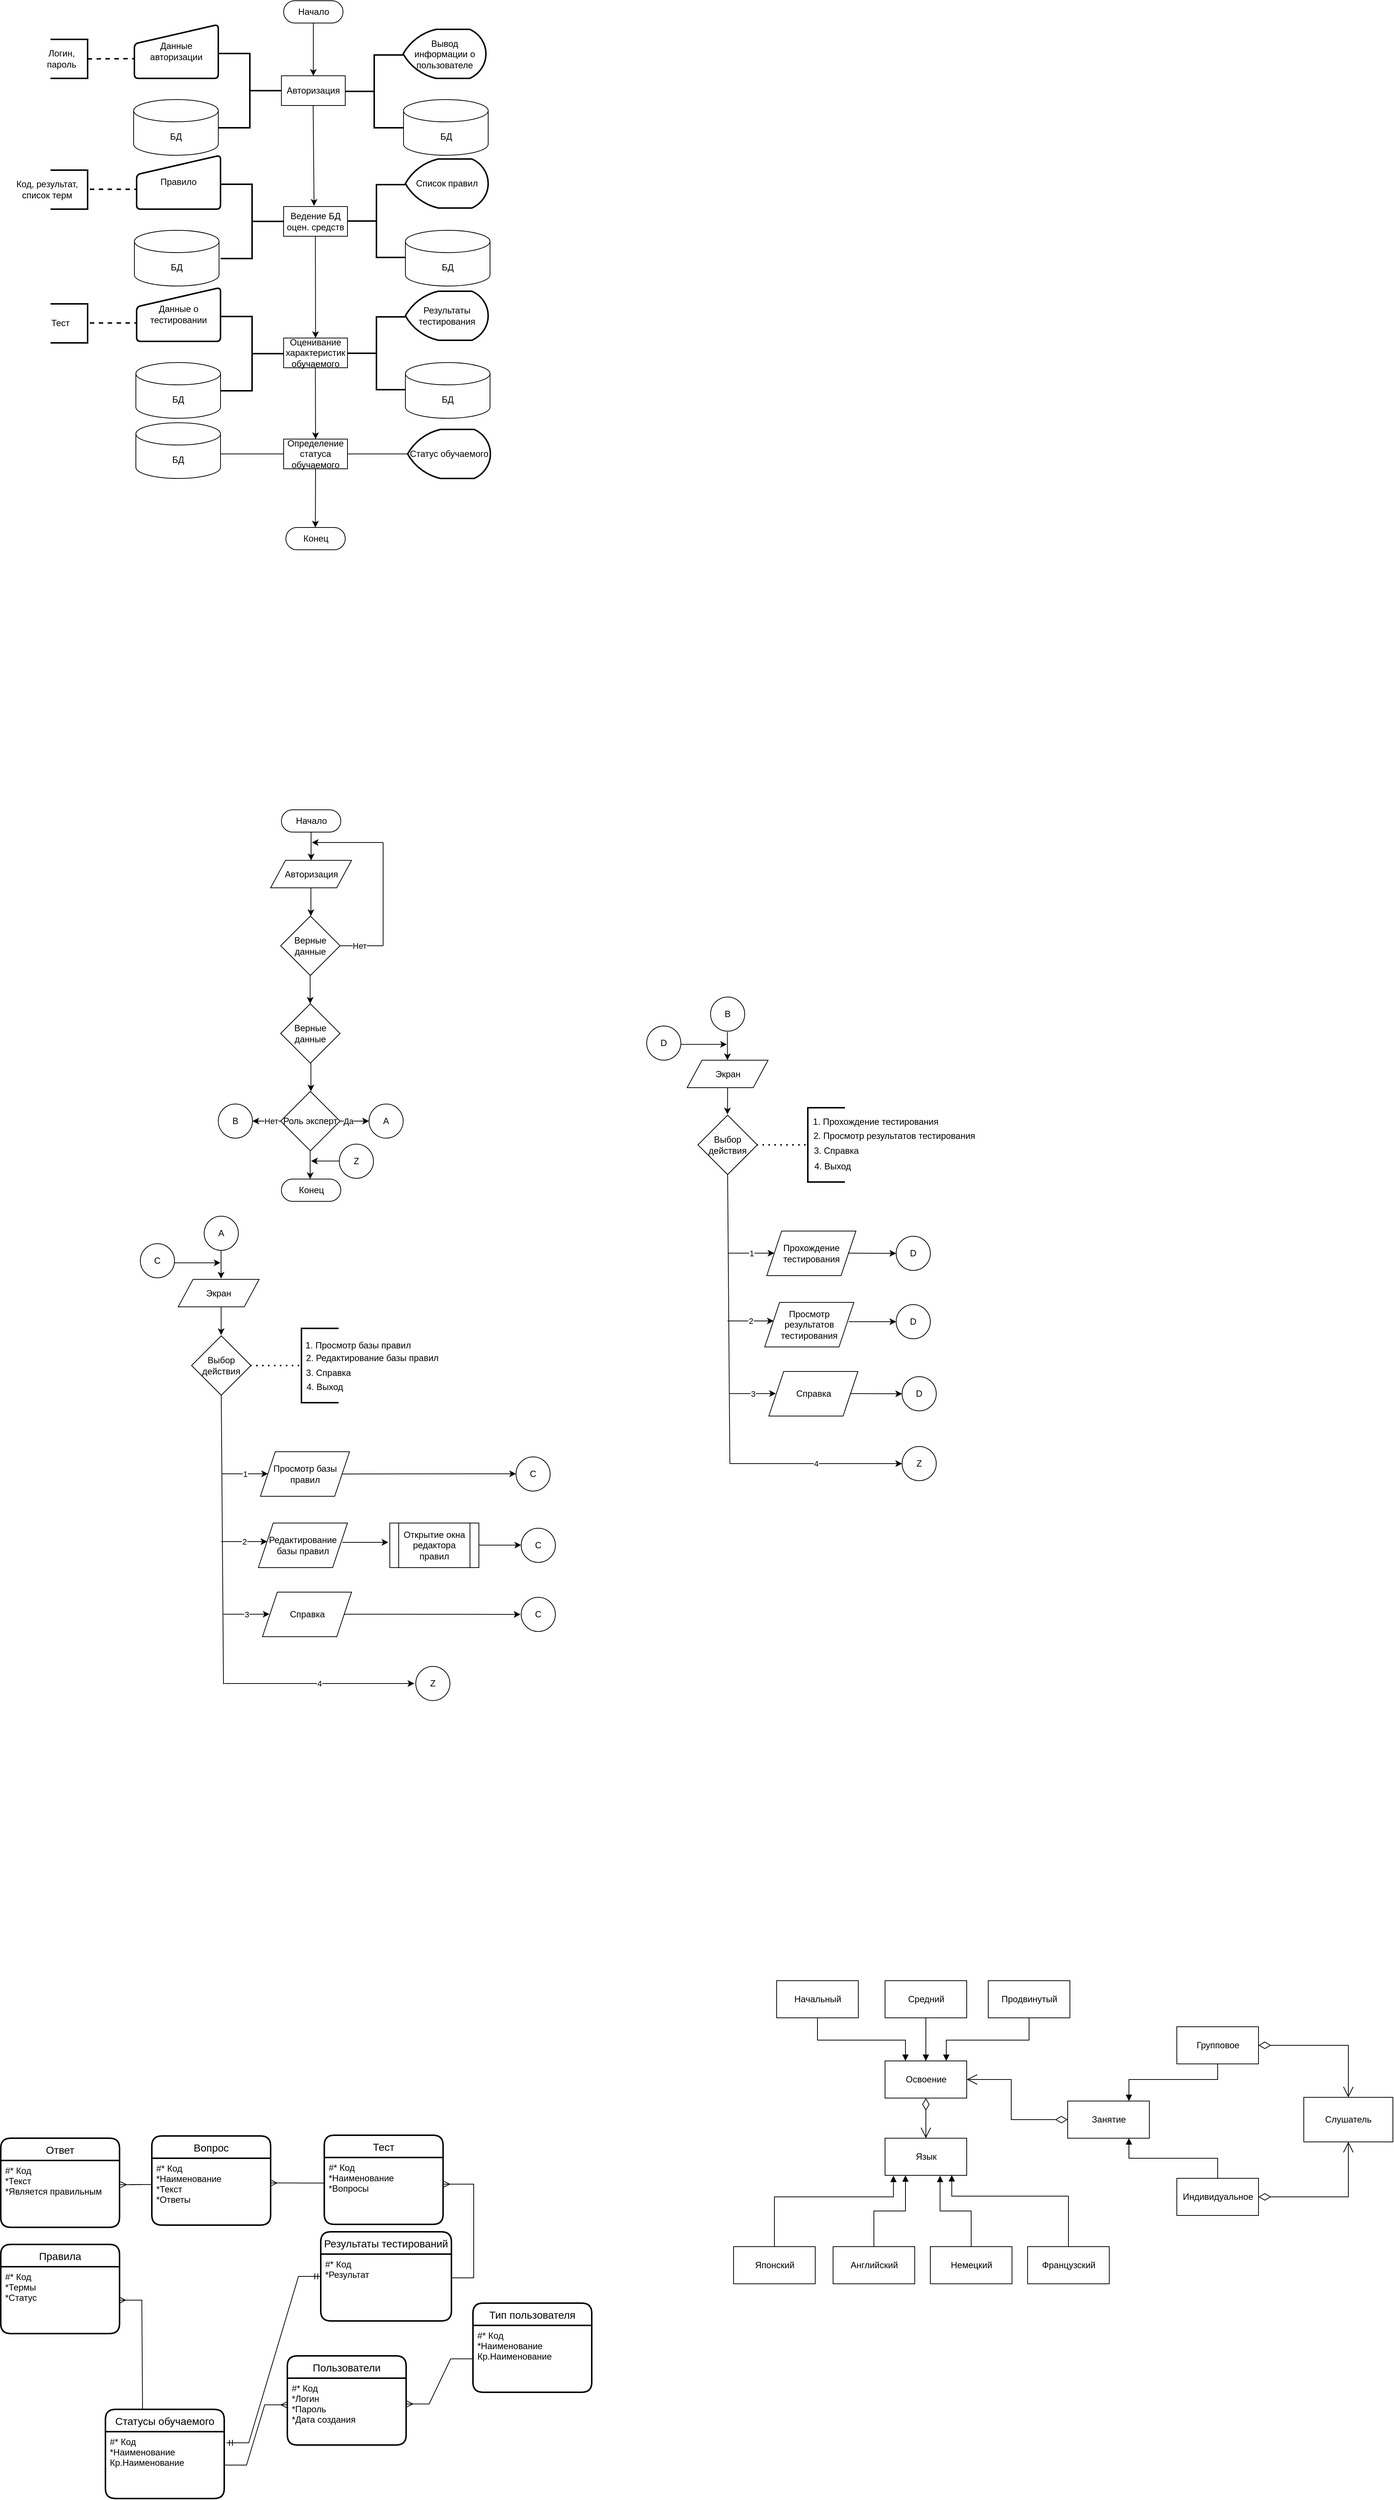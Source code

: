 <mxfile version="21.3.8" type="github">
  <diagram name="Page-1" id="j1-W70-RcA3MQLRdjkH6">
    <mxGraphModel dx="2074" dy="1156" grid="0" gridSize="10" guides="1" tooltips="1" connect="1" arrows="1" fold="1" page="0" pageScale="1" pageWidth="827" pageHeight="1169" math="0" shadow="0">
      <root>
        <mxCell id="0" />
        <mxCell id="1" parent="0" />
        <mxCell id="hzXJqmu8QwntBEEs5bu0-1" value="Начало" style="html=1;dashed=0;whitespace=wrap;shape=mxgraph.dfd.start" parent="1" vertex="1">
          <mxGeometry x="397" y="99" width="80" height="30" as="geometry" />
        </mxCell>
        <mxCell id="hzXJqmu8QwntBEEs5bu0-2" value="Авторизация" style="rounded=0;whiteSpace=wrap;html=1;" parent="1" vertex="1">
          <mxGeometry x="394" y="200" width="86" height="40" as="geometry" />
        </mxCell>
        <mxCell id="hzXJqmu8QwntBEEs5bu0-3" value="" style="endArrow=classic;html=1;rounded=0;exitX=0.5;exitY=0.5;exitDx=0;exitDy=15;exitPerimeter=0;entryX=0.5;entryY=0;entryDx=0;entryDy=0;" parent="1" source="hzXJqmu8QwntBEEs5bu0-1" target="hzXJqmu8QwntBEEs5bu0-2" edge="1">
          <mxGeometry width="50" height="50" relative="1" as="geometry">
            <mxPoint x="405" y="272" as="sourcePoint" />
            <mxPoint x="455" y="222" as="targetPoint" />
          </mxGeometry>
        </mxCell>
        <mxCell id="hzXJqmu8QwntBEEs5bu0-4" value="Ведение БД оцен. средств" style="rounded=0;whiteSpace=wrap;html=1;" parent="1" vertex="1">
          <mxGeometry x="397" y="376" width="86" height="40" as="geometry" />
        </mxCell>
        <mxCell id="hzXJqmu8QwntBEEs5bu0-5" value="" style="endArrow=classic;html=1;rounded=0;exitX=0.5;exitY=0.5;exitDx=0;exitDy=15;exitPerimeter=0;" parent="1" edge="1">
          <mxGeometry width="50" height="50" relative="1" as="geometry">
            <mxPoint x="436.76" y="240" as="sourcePoint" />
            <mxPoint x="438" y="375" as="targetPoint" />
          </mxGeometry>
        </mxCell>
        <mxCell id="hzXJqmu8QwntBEEs5bu0-6" value="Оценивание характеристик обучаемого" style="rounded=0;whiteSpace=wrap;html=1;" parent="1" vertex="1">
          <mxGeometry x="397" y="553" width="86" height="40" as="geometry" />
        </mxCell>
        <mxCell id="hzXJqmu8QwntBEEs5bu0-7" value="" style="endArrow=classic;html=1;rounded=0;exitX=0.5;exitY=0.5;exitDx=0;exitDy=15;exitPerimeter=0;entryX=0.5;entryY=0;entryDx=0;entryDy=0;" parent="1" target="hzXJqmu8QwntBEEs5bu0-6" edge="1">
          <mxGeometry width="50" height="50" relative="1" as="geometry">
            <mxPoint x="439.76" y="416" as="sourcePoint" />
            <mxPoint x="441" y="552" as="targetPoint" />
          </mxGeometry>
        </mxCell>
        <mxCell id="hzXJqmu8QwntBEEs5bu0-8" value="Определение статуса обучаемого" style="rounded=0;whiteSpace=wrap;html=1;" parent="1" vertex="1">
          <mxGeometry x="397" y="689" width="86" height="40" as="geometry" />
        </mxCell>
        <mxCell id="hzXJqmu8QwntBEEs5bu0-9" value="" style="endArrow=classic;html=1;rounded=0;exitX=0.5;exitY=0.5;exitDx=0;exitDy=15;exitPerimeter=0;entryX=0.5;entryY=0;entryDx=0;entryDy=0;" parent="1" target="hzXJqmu8QwntBEEs5bu0-8" edge="1">
          <mxGeometry width="50" height="50" relative="1" as="geometry">
            <mxPoint x="439.76" y="593" as="sourcePoint" />
            <mxPoint x="439.76" y="664" as="targetPoint" />
          </mxGeometry>
        </mxCell>
        <mxCell id="hzXJqmu8QwntBEEs5bu0-10" value="Конец" style="html=1;dashed=0;whitespace=wrap;shape=mxgraph.dfd.start" parent="1" vertex="1">
          <mxGeometry x="400" y="808" width="80" height="30" as="geometry" />
        </mxCell>
        <mxCell id="hzXJqmu8QwntBEEs5bu0-11" value="" style="endArrow=classic;html=1;rounded=0;exitX=0.5;exitY=1;exitDx=0;exitDy=0;entryX=0.5;entryY=0;entryDx=0;entryDy=0;" parent="1" source="hzXJqmu8QwntBEEs5bu0-8" edge="1">
          <mxGeometry width="50" height="50" relative="1" as="geometry">
            <mxPoint x="439.76" y="737" as="sourcePoint" />
            <mxPoint x="439.76" y="808" as="targetPoint" />
          </mxGeometry>
        </mxCell>
        <mxCell id="hzXJqmu8QwntBEEs5bu0-25" value="Вывод информации о пользователе" style="strokeWidth=2;html=1;shape=mxgraph.flowchart.display;whiteSpace=wrap;" parent="1" vertex="1">
          <mxGeometry x="558" y="137.5" width="111.5" height="66" as="geometry" />
        </mxCell>
        <mxCell id="hzXJqmu8QwntBEEs5bu0-26" value="Данные&lt;br&gt;авторизации" style="html=1;strokeWidth=2;shape=manualInput;whiteSpace=wrap;rounded=1;size=26;arcSize=11;" parent="1" vertex="1">
          <mxGeometry x="196" y="131" width="113" height="72.5" as="geometry" />
        </mxCell>
        <mxCell id="hzXJqmu8QwntBEEs5bu0-32" value="" style="strokeWidth=2;html=1;shape=mxgraph.flowchart.annotation_2;align=left;labelPosition=right;pointerEvents=1;" parent="1" vertex="1">
          <mxGeometry x="480" y="172" width="78" height="98" as="geometry" />
        </mxCell>
        <mxCell id="hzXJqmu8QwntBEEs5bu0-33" value="" style="strokeWidth=2;html=1;shape=mxgraph.flowchart.annotation_2;align=left;labelPosition=right;pointerEvents=1;rotation=-180;" parent="1" vertex="1">
          <mxGeometry x="309" y="170" width="85" height="100" as="geometry" />
        </mxCell>
        <mxCell id="hzXJqmu8QwntBEEs5bu0-36" value="Правило" style="html=1;strokeWidth=2;shape=manualInput;whiteSpace=wrap;rounded=1;size=26;arcSize=11;" parent="1" vertex="1">
          <mxGeometry x="199" y="307" width="113" height="72.5" as="geometry" />
        </mxCell>
        <mxCell id="hzXJqmu8QwntBEEs5bu0-37" value="" style="strokeWidth=2;html=1;shape=mxgraph.flowchart.annotation_2;align=left;labelPosition=right;pointerEvents=1;rotation=-180;" parent="1" vertex="1">
          <mxGeometry x="312" y="346" width="85" height="100" as="geometry" />
        </mxCell>
        <mxCell id="hzXJqmu8QwntBEEs5bu0-39" value="Список правил" style="strokeWidth=2;html=1;shape=mxgraph.flowchart.display;whiteSpace=wrap;" parent="1" vertex="1">
          <mxGeometry x="561" y="312" width="111.5" height="66" as="geometry" />
        </mxCell>
        <mxCell id="hzXJqmu8QwntBEEs5bu0-40" value="" style="strokeWidth=2;html=1;shape=mxgraph.flowchart.annotation_2;align=left;labelPosition=right;pointerEvents=1;" parent="1" vertex="1">
          <mxGeometry x="483" y="346.5" width="78" height="98" as="geometry" />
        </mxCell>
        <mxCell id="hzXJqmu8QwntBEEs5bu0-41" value="БД" style="shape=cylinder3;whiteSpace=wrap;html=1;boundedLbl=1;backgroundOutline=1;size=15;" parent="1" vertex="1">
          <mxGeometry x="198" y="667" width="114" height="75" as="geometry" />
        </mxCell>
        <mxCell id="hzXJqmu8QwntBEEs5bu0-42" value="Данные о тестировании" style="html=1;strokeWidth=2;shape=manualInput;whiteSpace=wrap;rounded=1;size=26;arcSize=11;" parent="1" vertex="1">
          <mxGeometry x="199" y="485" width="113" height="72.5" as="geometry" />
        </mxCell>
        <mxCell id="hzXJqmu8QwntBEEs5bu0-43" value="" style="strokeWidth=2;html=1;shape=mxgraph.flowchart.annotation_2;align=left;labelPosition=right;pointerEvents=1;rotation=-180;" parent="1" vertex="1">
          <mxGeometry x="312" y="524" width="85" height="100" as="geometry" />
        </mxCell>
        <mxCell id="hzXJqmu8QwntBEEs5bu0-45" value="Результаты тестирования" style="strokeWidth=2;html=1;shape=mxgraph.flowchart.display;whiteSpace=wrap;" parent="1" vertex="1">
          <mxGeometry x="561" y="490" width="111.5" height="66" as="geometry" />
        </mxCell>
        <mxCell id="hzXJqmu8QwntBEEs5bu0-46" value="" style="strokeWidth=2;html=1;shape=mxgraph.flowchart.annotation_2;align=left;labelPosition=right;pointerEvents=1;" parent="1" vertex="1">
          <mxGeometry x="483" y="524.5" width="78" height="98" as="geometry" />
        </mxCell>
        <mxCell id="hzXJqmu8QwntBEEs5bu0-49" value="Статус обучаемого" style="strokeWidth=2;html=1;shape=mxgraph.flowchart.display;whiteSpace=wrap;" parent="1" vertex="1">
          <mxGeometry x="564" y="676" width="111.5" height="66" as="geometry" />
        </mxCell>
        <mxCell id="hzXJqmu8QwntBEEs5bu0-51" value="" style="endArrow=none;html=1;rounded=0;exitX=1;exitY=0.5;exitDx=0;exitDy=0;entryX=0;entryY=0.5;entryDx=0;entryDy=0;entryPerimeter=0;" parent="1" source="hzXJqmu8QwntBEEs5bu0-8" target="hzXJqmu8QwntBEEs5bu0-49" edge="1">
          <mxGeometry width="50" height="50" relative="1" as="geometry">
            <mxPoint x="317" y="635" as="sourcePoint" />
            <mxPoint x="367" y="585" as="targetPoint" />
          </mxGeometry>
        </mxCell>
        <mxCell id="hzXJqmu8QwntBEEs5bu0-52" value="" style="endArrow=none;html=1;rounded=0;entryX=0;entryY=0.5;entryDx=0;entryDy=0;exitX=1;exitY=0.5;exitDx=0;exitDy=0;" parent="1" target="hzXJqmu8QwntBEEs5bu0-8" edge="1">
          <mxGeometry width="50" height="50" relative="1" as="geometry">
            <mxPoint x="312" y="709" as="sourcePoint" />
            <mxPoint x="356" y="735" as="targetPoint" />
          </mxGeometry>
        </mxCell>
        <mxCell id="rLguFwXxWEJdOG49RGyE-1" value="Начало" style="html=1;dashed=0;whitespace=wrap;shape=mxgraph.dfd.start" parent="1" vertex="1">
          <mxGeometry x="394" y="1188" width="80" height="30" as="geometry" />
        </mxCell>
        <mxCell id="rLguFwXxWEJdOG49RGyE-2" value="Авторизация" style="shape=parallelogram;perimeter=parallelogramPerimeter;whiteSpace=wrap;html=1;fixedSize=1;" parent="1" vertex="1">
          <mxGeometry x="379.5" y="1256" width="109" height="37" as="geometry" />
        </mxCell>
        <mxCell id="rLguFwXxWEJdOG49RGyE-3" value="" style="endArrow=classic;html=1;rounded=0;exitX=0.5;exitY=1;exitDx=0;exitDy=0;" parent="1" edge="1">
          <mxGeometry width="50" height="50" relative="1" as="geometry">
            <mxPoint x="433.95" y="1218" as="sourcePoint" />
            <mxPoint x="434" y="1256" as="targetPoint" />
          </mxGeometry>
        </mxCell>
        <mxCell id="rLguFwXxWEJdOG49RGyE-4" value="Верные данные" style="rhombus;whiteSpace=wrap;html=1;" parent="1" vertex="1">
          <mxGeometry x="393" y="1331" width="80" height="80" as="geometry" />
        </mxCell>
        <mxCell id="rLguFwXxWEJdOG49RGyE-5" value="" style="endArrow=classic;html=1;rounded=0;exitX=0.5;exitY=1;exitDx=0;exitDy=0;" parent="1" edge="1">
          <mxGeometry width="50" height="50" relative="1" as="geometry">
            <mxPoint x="433.71" y="1293" as="sourcePoint" />
            <mxPoint x="433.76" y="1331" as="targetPoint" />
          </mxGeometry>
        </mxCell>
        <mxCell id="rLguFwXxWEJdOG49RGyE-7" value="" style="endArrow=none;html=1;rounded=0;exitX=1;exitY=0.5;exitDx=0;exitDy=0;" parent="1" source="rLguFwXxWEJdOG49RGyE-4" edge="1">
          <mxGeometry width="50" height="50" relative="1" as="geometry">
            <mxPoint x="498" y="1395" as="sourcePoint" />
            <mxPoint x="531" y="1371" as="targetPoint" />
          </mxGeometry>
        </mxCell>
        <mxCell id="rLguFwXxWEJdOG49RGyE-11" value="Нет" style="edgeLabel;html=1;align=center;verticalAlign=middle;resizable=0;points=[];" parent="rLguFwXxWEJdOG49RGyE-7" vertex="1" connectable="0">
          <mxGeometry x="-0.562" y="2" relative="1" as="geometry">
            <mxPoint x="13" y="2" as="offset" />
          </mxGeometry>
        </mxCell>
        <mxCell id="rLguFwXxWEJdOG49RGyE-8" value="" style="endArrow=none;html=1;rounded=0;" parent="1" edge="1">
          <mxGeometry width="50" height="50" relative="1" as="geometry">
            <mxPoint x="531" y="1371" as="sourcePoint" />
            <mxPoint x="531" y="1232" as="targetPoint" />
          </mxGeometry>
        </mxCell>
        <mxCell id="rLguFwXxWEJdOG49RGyE-10" value="" style="endArrow=classic;html=1;rounded=0;" parent="1" edge="1">
          <mxGeometry width="50" height="50" relative="1" as="geometry">
            <mxPoint x="531" y="1232" as="sourcePoint" />
            <mxPoint x="435" y="1232" as="targetPoint" />
          </mxGeometry>
        </mxCell>
        <mxCell id="rLguFwXxWEJdOG49RGyE-12" value="Верные данные" style="rhombus;whiteSpace=wrap;html=1;" parent="1" vertex="1">
          <mxGeometry x="393" y="1449" width="80" height="80" as="geometry" />
        </mxCell>
        <mxCell id="rLguFwXxWEJdOG49RGyE-13" value="" style="endArrow=classic;html=1;rounded=0;exitX=0.5;exitY=1;exitDx=0;exitDy=0;" parent="1" edge="1">
          <mxGeometry width="50" height="50" relative="1" as="geometry">
            <mxPoint x="432.71" y="1411" as="sourcePoint" />
            <mxPoint x="432.76" y="1449" as="targetPoint" />
          </mxGeometry>
        </mxCell>
        <mxCell id="rLguFwXxWEJdOG49RGyE-14" value="Роль эксперт" style="rhombus;whiteSpace=wrap;html=1;" parent="1" vertex="1">
          <mxGeometry x="393" y="1567" width="80" height="80" as="geometry" />
        </mxCell>
        <mxCell id="rLguFwXxWEJdOG49RGyE-15" value="" style="endArrow=classic;html=1;rounded=0;exitX=0.5;exitY=1;exitDx=0;exitDy=0;" parent="1" edge="1">
          <mxGeometry width="50" height="50" relative="1" as="geometry">
            <mxPoint x="433.71" y="1529" as="sourcePoint" />
            <mxPoint x="433.76" y="1567" as="targetPoint" />
          </mxGeometry>
        </mxCell>
        <mxCell id="rLguFwXxWEJdOG49RGyE-16" value="Конец" style="html=1;dashed=0;whitespace=wrap;shape=mxgraph.dfd.start" parent="1" vertex="1">
          <mxGeometry x="394" y="1685" width="80" height="30" as="geometry" />
        </mxCell>
        <mxCell id="rLguFwXxWEJdOG49RGyE-18" value="" style="endArrow=classic;html=1;rounded=0;exitX=0.5;exitY=1;exitDx=0;exitDy=0;" parent="1" edge="1">
          <mxGeometry width="50" height="50" relative="1" as="geometry">
            <mxPoint x="432.71" y="1647" as="sourcePoint" />
            <mxPoint x="432.76" y="1685" as="targetPoint" />
          </mxGeometry>
        </mxCell>
        <mxCell id="rLguFwXxWEJdOG49RGyE-19" value="A" style="ellipse;whiteSpace=wrap;html=1;aspect=fixed;" parent="1" vertex="1">
          <mxGeometry x="512" y="1584" width="46" height="46" as="geometry" />
        </mxCell>
        <mxCell id="rLguFwXxWEJdOG49RGyE-20" value="B" style="ellipse;whiteSpace=wrap;html=1;aspect=fixed;" parent="1" vertex="1">
          <mxGeometry x="309" y="1584" width="46" height="46" as="geometry" />
        </mxCell>
        <mxCell id="rLguFwXxWEJdOG49RGyE-21" value="" style="endArrow=classic;html=1;rounded=0;exitX=1;exitY=0.5;exitDx=0;exitDy=0;entryX=0;entryY=0.5;entryDx=0;entryDy=0;" parent="1" source="rLguFwXxWEJdOG49RGyE-14" target="rLguFwXxWEJdOG49RGyE-19" edge="1">
          <mxGeometry width="50" height="50" relative="1" as="geometry">
            <mxPoint x="442.71" y="1421" as="sourcePoint" />
            <mxPoint x="442.76" y="1459" as="targetPoint" />
          </mxGeometry>
        </mxCell>
        <mxCell id="rLguFwXxWEJdOG49RGyE-26" value="Да" style="edgeLabel;html=1;align=center;verticalAlign=middle;resizable=0;points=[];" parent="rLguFwXxWEJdOG49RGyE-21" vertex="1" connectable="0">
          <mxGeometry x="-0.436" relative="1" as="geometry">
            <mxPoint as="offset" />
          </mxGeometry>
        </mxCell>
        <mxCell id="rLguFwXxWEJdOG49RGyE-23" value="" style="endArrow=classic;html=1;rounded=0;exitX=0;exitY=0.5;exitDx=0;exitDy=0;entryX=1;entryY=0.5;entryDx=0;entryDy=0;" parent="1" source="rLguFwXxWEJdOG49RGyE-14" target="rLguFwXxWEJdOG49RGyE-20" edge="1">
          <mxGeometry width="50" height="50" relative="1" as="geometry">
            <mxPoint x="483" y="1617" as="sourcePoint" />
            <mxPoint x="522" y="1617" as="targetPoint" />
          </mxGeometry>
        </mxCell>
        <mxCell id="rLguFwXxWEJdOG49RGyE-27" value="Нет" style="edgeLabel;html=1;align=center;verticalAlign=middle;resizable=0;points=[];" parent="rLguFwXxWEJdOG49RGyE-23" vertex="1" connectable="0">
          <mxGeometry x="-0.316" y="1" relative="1" as="geometry">
            <mxPoint y="-1" as="offset" />
          </mxGeometry>
        </mxCell>
        <mxCell id="rLguFwXxWEJdOG49RGyE-24" value="Z" style="ellipse;whiteSpace=wrap;html=1;aspect=fixed;" parent="1" vertex="1">
          <mxGeometry x="472" y="1638" width="46" height="46" as="geometry" />
        </mxCell>
        <mxCell id="rLguFwXxWEJdOG49RGyE-25" value="" style="endArrow=classic;html=1;rounded=0;exitX=0;exitY=0.5;exitDx=0;exitDy=0;entryX=1;entryY=0.5;entryDx=0;entryDy=0;" parent="1" edge="1">
          <mxGeometry width="50" height="50" relative="1" as="geometry">
            <mxPoint x="472" y="1660.71" as="sourcePoint" />
            <mxPoint x="434" y="1660.71" as="targetPoint" />
          </mxGeometry>
        </mxCell>
        <mxCell id="rLguFwXxWEJdOG49RGyE-28" value="A" style="ellipse;whiteSpace=wrap;html=1;aspect=fixed;" parent="1" vertex="1">
          <mxGeometry x="290" y="1735" width="46" height="46" as="geometry" />
        </mxCell>
        <mxCell id="rLguFwXxWEJdOG49RGyE-29" value="Выбор действия" style="rhombus;whiteSpace=wrap;html=1;" parent="1" vertex="1">
          <mxGeometry x="273" y="1896" width="80" height="80" as="geometry" />
        </mxCell>
        <mxCell id="rLguFwXxWEJdOG49RGyE-30" value="" style="endArrow=classic;html=1;rounded=0;exitX=0.5;exitY=1;exitDx=0;exitDy=0;" parent="1" edge="1">
          <mxGeometry width="50" height="50" relative="1" as="geometry">
            <mxPoint x="312.71" y="1781" as="sourcePoint" />
            <mxPoint x="312.76" y="1819" as="targetPoint" />
          </mxGeometry>
        </mxCell>
        <mxCell id="rLguFwXxWEJdOG49RGyE-32" value="" style="endArrow=none;dashed=1;html=1;dashPattern=1 3;strokeWidth=2;rounded=0;entryX=1;entryY=0.5;entryDx=0;entryDy=0;" parent="1" target="rLguFwXxWEJdOG49RGyE-29" edge="1">
          <mxGeometry width="50" height="50" relative="1" as="geometry">
            <mxPoint x="418" y="1936" as="sourcePoint" />
            <mxPoint x="317" y="2023" as="targetPoint" />
          </mxGeometry>
        </mxCell>
        <mxCell id="rLguFwXxWEJdOG49RGyE-33" value="&amp;nbsp;&amp;nbsp;" style="strokeWidth=2;html=1;shape=mxgraph.flowchart.annotation_1;align=left;pointerEvents=1;" parent="1" vertex="1">
          <mxGeometry x="421" y="1886" width="50" height="100" as="geometry" />
        </mxCell>
        <mxCell id="rLguFwXxWEJdOG49RGyE-34" value="1. Просмотр базы правил" style="text;html=1;align=center;verticalAlign=middle;resizable=0;points=[];autosize=1;strokeColor=none;fillColor=none;" parent="1" vertex="1">
          <mxGeometry x="416.75" y="1896" width="160" height="26" as="geometry" />
        </mxCell>
        <mxCell id="rLguFwXxWEJdOG49RGyE-35" value="2. Редактирование базы правил" style="text;html=1;align=center;verticalAlign=middle;resizable=0;points=[];autosize=1;strokeColor=none;fillColor=none;" parent="1" vertex="1">
          <mxGeometry x="417.75" y="1913" width="197" height="26" as="geometry" />
        </mxCell>
        <mxCell id="rLguFwXxWEJdOG49RGyE-36" value="3. Справка" style="text;html=1;align=center;verticalAlign=middle;resizable=0;points=[];autosize=1;strokeColor=none;fillColor=none;" parent="1" vertex="1">
          <mxGeometry x="417.75" y="1933" width="78" height="26" as="geometry" />
        </mxCell>
        <mxCell id="rLguFwXxWEJdOG49RGyE-37" value="4. Выход" style="text;html=1;align=center;verticalAlign=middle;resizable=0;points=[];autosize=1;strokeColor=none;fillColor=none;" parent="1" vertex="1">
          <mxGeometry x="418.75" y="1952" width="67" height="26" as="geometry" />
        </mxCell>
        <mxCell id="rLguFwXxWEJdOG49RGyE-38" value="Просмотр базы правил" style="shape=parallelogram;perimeter=parallelogramPerimeter;whiteSpace=wrap;html=1;fixedSize=1;" parent="1" vertex="1">
          <mxGeometry x="365.75" y="2052" width="120" height="60" as="geometry" />
        </mxCell>
        <mxCell id="rLguFwXxWEJdOG49RGyE-39" value="Редактирование базы правил" style="shape=parallelogram;perimeter=parallelogramPerimeter;whiteSpace=wrap;html=1;fixedSize=1;" parent="1" vertex="1">
          <mxGeometry x="363" y="2148" width="120" height="60" as="geometry" />
        </mxCell>
        <mxCell id="rLguFwXxWEJdOG49RGyE-40" value="Справка" style="shape=parallelogram;perimeter=parallelogramPerimeter;whiteSpace=wrap;html=1;fixedSize=1;" parent="1" vertex="1">
          <mxGeometry x="368.5" y="2241" width="120" height="60" as="geometry" />
        </mxCell>
        <mxCell id="rLguFwXxWEJdOG49RGyE-42" value="" style="endArrow=none;html=1;rounded=0;entryX=0.5;entryY=1;entryDx=0;entryDy=0;" parent="1" target="rLguFwXxWEJdOG49RGyE-29" edge="1">
          <mxGeometry width="50" height="50" relative="1" as="geometry">
            <mxPoint x="316" y="2365" as="sourcePoint" />
            <mxPoint x="317" y="2194" as="targetPoint" />
          </mxGeometry>
        </mxCell>
        <mxCell id="rLguFwXxWEJdOG49RGyE-43" value="4" style="endArrow=classic;html=1;rounded=0;" parent="1" edge="1">
          <mxGeometry width="50" height="50" relative="1" as="geometry">
            <mxPoint x="317" y="2364" as="sourcePoint" />
            <mxPoint x="573" y="2364" as="targetPoint" />
          </mxGeometry>
        </mxCell>
        <mxCell id="rLguFwXxWEJdOG49RGyE-44" value="3" style="endArrow=classic;html=1;rounded=0;entryX=0;entryY=0.5;entryDx=0;entryDy=0;" parent="1" edge="1">
          <mxGeometry width="50" height="50" relative="1" as="geometry">
            <mxPoint x="316" y="2270.71" as="sourcePoint" />
            <mxPoint x="378" y="2270.71" as="targetPoint" />
          </mxGeometry>
        </mxCell>
        <mxCell id="rLguFwXxWEJdOG49RGyE-45" value="2" style="endArrow=classic;html=1;rounded=0;entryX=0;entryY=0.5;entryDx=0;entryDy=0;" parent="1" edge="1">
          <mxGeometry width="50" height="50" relative="1" as="geometry">
            <mxPoint x="313" y="2173" as="sourcePoint" />
            <mxPoint x="375" y="2173" as="targetPoint" />
          </mxGeometry>
        </mxCell>
        <mxCell id="rLguFwXxWEJdOG49RGyE-46" value="1" style="endArrow=classic;html=1;rounded=0;entryX=0;entryY=0.5;entryDx=0;entryDy=0;" parent="1" edge="1">
          <mxGeometry width="50" height="50" relative="1" as="geometry">
            <mxPoint x="314" y="2081.71" as="sourcePoint" />
            <mxPoint x="376" y="2081.71" as="targetPoint" />
          </mxGeometry>
        </mxCell>
        <mxCell id="rLguFwXxWEJdOG49RGyE-51" value="Z" style="ellipse;whiteSpace=wrap;html=1;aspect=fixed;" parent="1" vertex="1">
          <mxGeometry x="575" y="2341" width="46" height="46" as="geometry" />
        </mxCell>
        <mxCell id="rLguFwXxWEJdOG49RGyE-53" value="" style="endArrow=classic;html=1;rounded=0;" parent="1" edge="1">
          <mxGeometry width="50" height="50" relative="1" as="geometry">
            <mxPoint x="478" y="2270.71" as="sourcePoint" />
            <mxPoint x="716" y="2271" as="targetPoint" />
          </mxGeometry>
        </mxCell>
        <mxCell id="rLguFwXxWEJdOG49RGyE-54" value="" style="endArrow=classic;html=1;rounded=0;entryX=0;entryY=0.5;entryDx=0;entryDy=0;" parent="1" edge="1">
          <mxGeometry width="50" height="50" relative="1" as="geometry">
            <mxPoint x="476" y="2174" as="sourcePoint" />
            <mxPoint x="538" y="2174" as="targetPoint" />
          </mxGeometry>
        </mxCell>
        <mxCell id="rLguFwXxWEJdOG49RGyE-56" value="C" style="ellipse;whiteSpace=wrap;html=1;aspect=fixed;" parent="1" vertex="1">
          <mxGeometry x="710" y="2059" width="46" height="46" as="geometry" />
        </mxCell>
        <mxCell id="rLguFwXxWEJdOG49RGyE-57" value="C" style="ellipse;whiteSpace=wrap;html=1;aspect=fixed;" parent="1" vertex="1">
          <mxGeometry x="717" y="2155" width="46" height="46" as="geometry" />
        </mxCell>
        <mxCell id="rLguFwXxWEJdOG49RGyE-58" value="C" style="ellipse;whiteSpace=wrap;html=1;aspect=fixed;" parent="1" vertex="1">
          <mxGeometry x="717" y="2248" width="46" height="46" as="geometry" />
        </mxCell>
        <mxCell id="rLguFwXxWEJdOG49RGyE-59" value="" style="endArrow=classic;html=1;rounded=0;entryX=0;entryY=0.5;entryDx=0;entryDy=0;" parent="1" source="rLguFwXxWEJdOG49RGyE-38" edge="1">
          <mxGeometry width="50" height="50" relative="1" as="geometry">
            <mxPoint x="648" y="2081.71" as="sourcePoint" />
            <mxPoint x="710" y="2081.71" as="targetPoint" />
          </mxGeometry>
        </mxCell>
        <mxCell id="rLguFwXxWEJdOG49RGyE-60" value="" style="endArrow=classic;html=1;rounded=0;entryX=0;entryY=0.5;entryDx=0;entryDy=0;" parent="1" edge="1">
          <mxGeometry width="50" height="50" relative="1" as="geometry">
            <mxPoint x="655" y="2177.71" as="sourcePoint" />
            <mxPoint x="717" y="2177.71" as="targetPoint" />
          </mxGeometry>
        </mxCell>
        <mxCell id="rLguFwXxWEJdOG49RGyE-48" value="Открытие окна редактора правил" style="shape=process;whiteSpace=wrap;html=1;backgroundOutline=1;" parent="1" vertex="1">
          <mxGeometry x="540" y="2148" width="120" height="60" as="geometry" />
        </mxCell>
        <mxCell id="rLguFwXxWEJdOG49RGyE-62" value="C" style="ellipse;whiteSpace=wrap;html=1;aspect=fixed;" parent="1" vertex="1">
          <mxGeometry x="204" y="1772" width="46" height="46" as="geometry" />
        </mxCell>
        <mxCell id="rLguFwXxWEJdOG49RGyE-63" value="" style="endArrow=classic;html=1;rounded=0;entryX=0;entryY=0.5;entryDx=0;entryDy=0;" parent="1" edge="1">
          <mxGeometry width="50" height="50" relative="1" as="geometry">
            <mxPoint x="250" y="1797.71" as="sourcePoint" />
            <mxPoint x="312" y="1797.71" as="targetPoint" />
          </mxGeometry>
        </mxCell>
        <mxCell id="rLguFwXxWEJdOG49RGyE-64" value="Выбор действия" style="rhombus;whiteSpace=wrap;html=1;" parent="1" vertex="1">
          <mxGeometry x="955" y="1599" width="80" height="80" as="geometry" />
        </mxCell>
        <mxCell id="rLguFwXxWEJdOG49RGyE-65" value="" style="endArrow=classic;html=1;rounded=0;exitX=0.5;exitY=1;exitDx=0;exitDy=0;" parent="1" edge="1">
          <mxGeometry width="50" height="50" relative="1" as="geometry">
            <mxPoint x="994.71" y="1487" as="sourcePoint" />
            <mxPoint x="994.76" y="1525" as="targetPoint" />
          </mxGeometry>
        </mxCell>
        <mxCell id="rLguFwXxWEJdOG49RGyE-66" value="" style="endArrow=none;dashed=1;html=1;dashPattern=1 3;strokeWidth=2;rounded=0;entryX=1;entryY=0.5;entryDx=0;entryDy=0;" parent="1" target="rLguFwXxWEJdOG49RGyE-64" edge="1">
          <mxGeometry width="50" height="50" relative="1" as="geometry">
            <mxPoint x="1100" y="1639" as="sourcePoint" />
            <mxPoint x="999" y="1726" as="targetPoint" />
          </mxGeometry>
        </mxCell>
        <mxCell id="rLguFwXxWEJdOG49RGyE-67" value="&amp;nbsp;&amp;nbsp;" style="strokeWidth=2;html=1;shape=mxgraph.flowchart.annotation_1;align=left;pointerEvents=1;" parent="1" vertex="1">
          <mxGeometry x="1103" y="1589" width="50" height="100" as="geometry" />
        </mxCell>
        <mxCell id="rLguFwXxWEJdOG49RGyE-68" value="1. Прохождение тестирования" style="text;html=1;align=center;verticalAlign=middle;resizable=0;points=[];autosize=1;strokeColor=none;fillColor=none;" parent="1" vertex="1">
          <mxGeometry x="1100.75" y="1595" width="187" height="26" as="geometry" />
        </mxCell>
        <mxCell id="rLguFwXxWEJdOG49RGyE-69" value="2. Просмотр результатов тестирования" style="text;html=1;align=center;verticalAlign=middle;resizable=0;points=[];autosize=1;strokeColor=none;fillColor=none;" parent="1" vertex="1">
          <mxGeometry x="1100.75" y="1614" width="236" height="26" as="geometry" />
        </mxCell>
        <mxCell id="rLguFwXxWEJdOG49RGyE-70" value="3. Справка" style="text;html=1;align=center;verticalAlign=middle;resizable=0;points=[];autosize=1;strokeColor=none;fillColor=none;" parent="1" vertex="1">
          <mxGeometry x="1102" y="1634" width="78" height="26" as="geometry" />
        </mxCell>
        <mxCell id="rLguFwXxWEJdOG49RGyE-71" value="4. Выход" style="text;html=1;align=center;verticalAlign=middle;resizable=0;points=[];autosize=1;strokeColor=none;fillColor=none;" parent="1" vertex="1">
          <mxGeometry x="1102.75" y="1655" width="67" height="26" as="geometry" />
        </mxCell>
        <mxCell id="rLguFwXxWEJdOG49RGyE-72" value="Прохождение тестирования" style="shape=parallelogram;perimeter=parallelogramPerimeter;whiteSpace=wrap;html=1;fixedSize=1;" parent="1" vertex="1">
          <mxGeometry x="1047.75" y="1755" width="120" height="60" as="geometry" />
        </mxCell>
        <mxCell id="rLguFwXxWEJdOG49RGyE-73" value="Просмотр результатов тестирования" style="shape=parallelogram;perimeter=parallelogramPerimeter;whiteSpace=wrap;html=1;fixedSize=1;" parent="1" vertex="1">
          <mxGeometry x="1045" y="1851" width="120" height="60" as="geometry" />
        </mxCell>
        <mxCell id="rLguFwXxWEJdOG49RGyE-74" value="Справка" style="shape=parallelogram;perimeter=parallelogramPerimeter;whiteSpace=wrap;html=1;fixedSize=1;" parent="1" vertex="1">
          <mxGeometry x="1050.5" y="1944" width="120" height="60" as="geometry" />
        </mxCell>
        <mxCell id="rLguFwXxWEJdOG49RGyE-76" value="" style="endArrow=none;html=1;rounded=0;entryX=0.5;entryY=1;entryDx=0;entryDy=0;" parent="1" target="rLguFwXxWEJdOG49RGyE-64" edge="1">
          <mxGeometry width="50" height="50" relative="1" as="geometry">
            <mxPoint x="998" y="2068" as="sourcePoint" />
            <mxPoint x="999" y="1897" as="targetPoint" />
          </mxGeometry>
        </mxCell>
        <mxCell id="rLguFwXxWEJdOG49RGyE-77" value="4" style="endArrow=classic;html=1;rounded=0;entryX=0;entryY=0.5;entryDx=0;entryDy=0;" parent="1" target="rLguFwXxWEJdOG49RGyE-81" edge="1">
          <mxGeometry width="50" height="50" relative="1" as="geometry">
            <mxPoint x="998" y="2068" as="sourcePoint" />
            <mxPoint x="1236" y="2066.71" as="targetPoint" />
          </mxGeometry>
        </mxCell>
        <mxCell id="rLguFwXxWEJdOG49RGyE-78" value="3" style="endArrow=classic;html=1;rounded=0;entryX=0;entryY=0.5;entryDx=0;entryDy=0;" parent="1" edge="1">
          <mxGeometry width="50" height="50" relative="1" as="geometry">
            <mxPoint x="998" y="1973.71" as="sourcePoint" />
            <mxPoint x="1060" y="1973.71" as="targetPoint" />
          </mxGeometry>
        </mxCell>
        <mxCell id="rLguFwXxWEJdOG49RGyE-79" value="2" style="endArrow=classic;html=1;rounded=0;entryX=0;entryY=0.5;entryDx=0;entryDy=0;" parent="1" edge="1">
          <mxGeometry width="50" height="50" relative="1" as="geometry">
            <mxPoint x="995" y="1876" as="sourcePoint" />
            <mxPoint x="1057" y="1876" as="targetPoint" />
          </mxGeometry>
        </mxCell>
        <mxCell id="rLguFwXxWEJdOG49RGyE-80" value="1" style="endArrow=classic;html=1;rounded=0;entryX=0;entryY=0.5;entryDx=0;entryDy=0;" parent="1" edge="1">
          <mxGeometry width="50" height="50" relative="1" as="geometry">
            <mxPoint x="996" y="1784.71" as="sourcePoint" />
            <mxPoint x="1058" y="1784.71" as="targetPoint" />
          </mxGeometry>
        </mxCell>
        <mxCell id="rLguFwXxWEJdOG49RGyE-81" value="Z" style="ellipse;whiteSpace=wrap;html=1;aspect=fixed;" parent="1" vertex="1">
          <mxGeometry x="1230" y="2045" width="46" height="46" as="geometry" />
        </mxCell>
        <mxCell id="rLguFwXxWEJdOG49RGyE-83" value="" style="endArrow=classic;html=1;rounded=0;entryX=0;entryY=0.5;entryDx=0;entryDy=0;" parent="1" target="rLguFwXxWEJdOG49RGyE-88" edge="1">
          <mxGeometry width="50" height="50" relative="1" as="geometry">
            <mxPoint x="1160" y="1973.71" as="sourcePoint" />
            <mxPoint x="1398" y="1974" as="targetPoint" />
          </mxGeometry>
        </mxCell>
        <mxCell id="rLguFwXxWEJdOG49RGyE-84" value="" style="endArrow=classic;html=1;rounded=0;entryX=0;entryY=0.5;entryDx=0;entryDy=0;" parent="1" target="rLguFwXxWEJdOG49RGyE-87" edge="1">
          <mxGeometry width="50" height="50" relative="1" as="geometry">
            <mxPoint x="1158" y="1877" as="sourcePoint" />
            <mxPoint x="1396" y="1877" as="targetPoint" />
          </mxGeometry>
        </mxCell>
        <mxCell id="rLguFwXxWEJdOG49RGyE-85" value="" style="endArrow=classic;html=1;rounded=0;entryX=0;entryY=0.5;entryDx=0;entryDy=0;" parent="1" target="rLguFwXxWEJdOG49RGyE-86" edge="1">
          <mxGeometry width="50" height="50" relative="1" as="geometry">
            <mxPoint x="1158" y="1784.71" as="sourcePoint" />
            <mxPoint x="1391" y="1785" as="targetPoint" />
          </mxGeometry>
        </mxCell>
        <mxCell id="rLguFwXxWEJdOG49RGyE-86" value="D" style="ellipse;whiteSpace=wrap;html=1;aspect=fixed;" parent="1" vertex="1">
          <mxGeometry x="1222" y="1762" width="46" height="46" as="geometry" />
        </mxCell>
        <mxCell id="rLguFwXxWEJdOG49RGyE-87" value="D" style="ellipse;whiteSpace=wrap;html=1;aspect=fixed;" parent="1" vertex="1">
          <mxGeometry x="1222" y="1854" width="46" height="46" as="geometry" />
        </mxCell>
        <mxCell id="rLguFwXxWEJdOG49RGyE-88" value="D" style="ellipse;whiteSpace=wrap;html=1;aspect=fixed;" parent="1" vertex="1">
          <mxGeometry x="1230" y="1951" width="46" height="46" as="geometry" />
        </mxCell>
        <mxCell id="rLguFwXxWEJdOG49RGyE-95" value="D" style="ellipse;whiteSpace=wrap;html=1;aspect=fixed;" parent="1" vertex="1">
          <mxGeometry x="886" y="1479" width="46" height="46" as="geometry" />
        </mxCell>
        <mxCell id="rLguFwXxWEJdOG49RGyE-96" value="" style="endArrow=classic;html=1;rounded=0;entryX=0;entryY=0.5;entryDx=0;entryDy=0;" parent="1" edge="1">
          <mxGeometry width="50" height="50" relative="1" as="geometry">
            <mxPoint x="932" y="1503.71" as="sourcePoint" />
            <mxPoint x="994" y="1503.71" as="targetPoint" />
          </mxGeometry>
        </mxCell>
        <mxCell id="rLguFwXxWEJdOG49RGyE-97" value="B" style="ellipse;whiteSpace=wrap;html=1;aspect=fixed;" parent="1" vertex="1">
          <mxGeometry x="972" y="1440" width="46" height="46" as="geometry" />
        </mxCell>
        <mxCell id="cLSehZf3KlnJr7tPLC8S-1" value="Пользователи" style="swimlane;childLayout=stackLayout;horizontal=1;startSize=30;horizontalStack=0;rounded=1;fontSize=14;fontStyle=0;strokeWidth=2;resizeParent=0;resizeLast=1;shadow=0;dashed=0;align=center;" parent="1" vertex="1">
          <mxGeometry x="402" y="3269" width="160" height="120" as="geometry" />
        </mxCell>
        <mxCell id="cLSehZf3KlnJr7tPLC8S-2" value="#* Код&#xa;*Логин&#xa;*Пароль&#xa;*Дата создания" style="align=left;strokeColor=none;fillColor=none;spacingLeft=4;fontSize=12;verticalAlign=top;resizable=0;rotatable=0;part=1;" parent="cLSehZf3KlnJr7tPLC8S-1" vertex="1">
          <mxGeometry y="30" width="160" height="90" as="geometry" />
        </mxCell>
        <mxCell id="cLSehZf3KlnJr7tPLC8S-3" value="Тип пользователя" style="swimlane;childLayout=stackLayout;horizontal=1;startSize=30;horizontalStack=0;rounded=1;fontSize=14;fontStyle=0;strokeWidth=2;resizeParent=0;resizeLast=1;shadow=0;dashed=0;align=center;" parent="1" vertex="1">
          <mxGeometry x="652" y="3198" width="160" height="120" as="geometry" />
        </mxCell>
        <mxCell id="cLSehZf3KlnJr7tPLC8S-4" value="#* Код&#xa;*Наименование&#xa;Кр.Наименование" style="align=left;strokeColor=none;fillColor=none;spacingLeft=4;fontSize=12;verticalAlign=top;resizable=0;rotatable=0;part=1;" parent="cLSehZf3KlnJr7tPLC8S-3" vertex="1">
          <mxGeometry y="30" width="160" height="90" as="geometry" />
        </mxCell>
        <mxCell id="cLSehZf3KlnJr7tPLC8S-5" value="" style="edgeStyle=entityRelationEdgeStyle;fontSize=12;html=1;endArrow=ERmany;rounded=0;entryX=1.006;entryY=0.386;entryDx=0;entryDy=0;entryPerimeter=0;exitX=0;exitY=0.5;exitDx=0;exitDy=0;" parent="1" source="cLSehZf3KlnJr7tPLC8S-4" target="cLSehZf3KlnJr7tPLC8S-2" edge="1">
          <mxGeometry width="100" height="100" relative="1" as="geometry">
            <mxPoint x="637" y="3557" as="sourcePoint" />
            <mxPoint x="737" y="3457" as="targetPoint" />
          </mxGeometry>
        </mxCell>
        <mxCell id="cLSehZf3KlnJr7tPLC8S-6" value="Правила" style="swimlane;childLayout=stackLayout;horizontal=1;startSize=30;horizontalStack=0;rounded=1;fontSize=14;fontStyle=0;strokeWidth=2;resizeParent=0;resizeLast=1;shadow=0;dashed=0;align=center;" parent="1" vertex="1">
          <mxGeometry x="16" y="3119" width="160" height="120" as="geometry" />
        </mxCell>
        <mxCell id="cLSehZf3KlnJr7tPLC8S-7" value="#* Код&#xa;*Термы&#xa;*Статус" style="align=left;strokeColor=none;fillColor=none;spacingLeft=4;fontSize=12;verticalAlign=top;resizable=0;rotatable=0;part=1;" parent="cLSehZf3KlnJr7tPLC8S-6" vertex="1">
          <mxGeometry y="30" width="160" height="90" as="geometry" />
        </mxCell>
        <mxCell id="cLSehZf3KlnJr7tPLC8S-8" value="Статусы обучаемого" style="swimlane;childLayout=stackLayout;horizontal=1;startSize=30;horizontalStack=0;rounded=1;fontSize=14;fontStyle=0;strokeWidth=2;resizeParent=0;resizeLast=1;shadow=0;dashed=0;align=center;" parent="1" vertex="1">
          <mxGeometry x="157" y="3341" width="160" height="120" as="geometry" />
        </mxCell>
        <mxCell id="cLSehZf3KlnJr7tPLC8S-9" value="#* Код&#xa;*Наименование&#xa;Кр.Наименование" style="align=left;strokeColor=none;fillColor=none;spacingLeft=4;fontSize=12;verticalAlign=top;resizable=0;rotatable=0;part=1;" parent="cLSehZf3KlnJr7tPLC8S-8" vertex="1">
          <mxGeometry y="30" width="160" height="90" as="geometry" />
        </mxCell>
        <mxCell id="cLSehZf3KlnJr7tPLC8S-10" value="" style="edgeStyle=entityRelationEdgeStyle;fontSize=12;html=1;endArrow=ERmany;rounded=0;entryX=-0.003;entryY=0.399;entryDx=0;entryDy=0;entryPerimeter=0;exitX=1;exitY=0.5;exitDx=0;exitDy=0;" parent="1" source="cLSehZf3KlnJr7tPLC8S-9" target="cLSehZf3KlnJr7tPLC8S-2" edge="1">
          <mxGeometry width="100" height="100" relative="1" as="geometry">
            <mxPoint x="662" y="3283" as="sourcePoint" />
            <mxPoint x="573" y="3344" as="targetPoint" />
          </mxGeometry>
        </mxCell>
        <mxCell id="cLSehZf3KlnJr7tPLC8S-11" value="" style="edgeStyle=entityRelationEdgeStyle;fontSize=12;html=1;endArrow=ERmany;rounded=0;exitX=0.5;exitY=0;exitDx=0;exitDy=0;entryX=1;entryY=0.5;entryDx=0;entryDy=0;" parent="1" source="cLSehZf3KlnJr7tPLC8S-8" target="cLSehZf3KlnJr7tPLC8S-7" edge="1">
          <mxGeometry width="100" height="100" relative="1" as="geometry">
            <mxPoint x="327" y="3426" as="sourcePoint" />
            <mxPoint x="216" y="3137" as="targetPoint" />
          </mxGeometry>
        </mxCell>
        <mxCell id="cLSehZf3KlnJr7tPLC8S-12" value="Тест" style="swimlane;childLayout=stackLayout;horizontal=1;startSize=30;horizontalStack=0;rounded=1;fontSize=14;fontStyle=0;strokeWidth=2;resizeParent=0;resizeLast=1;shadow=0;dashed=0;align=center;" parent="1" vertex="1">
          <mxGeometry x="451.75" y="2972" width="160" height="120" as="geometry" />
        </mxCell>
        <mxCell id="cLSehZf3KlnJr7tPLC8S-13" value="#* Код&#xa;*Наименование&#xa;*Вопросы" style="align=left;strokeColor=none;fillColor=none;spacingLeft=4;fontSize=12;verticalAlign=top;resizable=0;rotatable=0;part=1;" parent="cLSehZf3KlnJr7tPLC8S-12" vertex="1">
          <mxGeometry y="30" width="160" height="90" as="geometry" />
        </mxCell>
        <mxCell id="cLSehZf3KlnJr7tPLC8S-14" value="Вопрос" style="swimlane;childLayout=stackLayout;horizontal=1;startSize=30;horizontalStack=0;rounded=1;fontSize=14;fontStyle=0;strokeWidth=2;resizeParent=0;resizeLast=1;shadow=0;dashed=0;align=center;" parent="1" vertex="1">
          <mxGeometry x="219.5" y="2973" width="160" height="120" as="geometry" />
        </mxCell>
        <mxCell id="cLSehZf3KlnJr7tPLC8S-15" value="#* Код&#xa;*Наименование&#xa;*Текст&#xa;*Ответы" style="align=left;strokeColor=none;fillColor=none;spacingLeft=4;fontSize=12;verticalAlign=top;resizable=0;rotatable=0;part=1;" parent="cLSehZf3KlnJr7tPLC8S-14" vertex="1">
          <mxGeometry y="30" width="160" height="90" as="geometry" />
        </mxCell>
        <mxCell id="cLSehZf3KlnJr7tPLC8S-16" value="Ответ" style="swimlane;childLayout=stackLayout;horizontal=1;startSize=30;horizontalStack=0;rounded=1;fontSize=14;fontStyle=0;strokeWidth=2;resizeParent=0;resizeLast=1;shadow=0;dashed=0;align=center;" parent="1" vertex="1">
          <mxGeometry x="16" y="2976" width="160" height="120" as="geometry" />
        </mxCell>
        <mxCell id="cLSehZf3KlnJr7tPLC8S-17" value="#* Код&#xa;*Текст&#xa;*Является правильным" style="align=left;strokeColor=none;fillColor=none;spacingLeft=4;fontSize=12;verticalAlign=top;resizable=0;rotatable=0;part=1;" parent="cLSehZf3KlnJr7tPLC8S-16" vertex="1">
          <mxGeometry y="30" width="160" height="90" as="geometry" />
        </mxCell>
        <mxCell id="cLSehZf3KlnJr7tPLC8S-18" value="Результаты тестирований" style="swimlane;childLayout=stackLayout;horizontal=1;startSize=30;horizontalStack=0;rounded=1;fontSize=14;fontStyle=0;strokeWidth=2;resizeParent=0;resizeLast=1;shadow=0;dashed=0;align=center;" parent="1" vertex="1">
          <mxGeometry x="447" y="3102" width="176" height="120" as="geometry" />
        </mxCell>
        <mxCell id="cLSehZf3KlnJr7tPLC8S-19" value="#* Код&#xa;*Результат" style="align=left;strokeColor=none;fillColor=none;spacingLeft=4;fontSize=12;verticalAlign=top;resizable=0;rotatable=0;part=1;" parent="cLSehZf3KlnJr7tPLC8S-18" vertex="1">
          <mxGeometry y="30" width="176" height="90" as="geometry" />
        </mxCell>
        <mxCell id="cLSehZf3KlnJr7tPLC8S-21" value="" style="edgeStyle=entityRelationEdgeStyle;fontSize=12;html=1;endArrow=ERmandOne;startArrow=ERmandOne;rounded=0;entryX=0;entryY=0.5;entryDx=0;entryDy=0;" parent="1" target="cLSehZf3KlnJr7tPLC8S-18" edge="1">
          <mxGeometry width="100" height="100" relative="1" as="geometry">
            <mxPoint x="320" y="3386" as="sourcePoint" />
            <mxPoint x="488" y="3102" as="targetPoint" />
          </mxGeometry>
        </mxCell>
        <mxCell id="cLSehZf3KlnJr7tPLC8S-22" value="" style="edgeStyle=entityRelationEdgeStyle;fontSize=12;html=1;endArrow=ERmany;rounded=0;entryX=1.005;entryY=0.398;entryDx=0;entryDy=0;entryPerimeter=0;" parent="1" target="cLSehZf3KlnJr7tPLC8S-13" edge="1">
          <mxGeometry width="100" height="100" relative="1" as="geometry">
            <mxPoint x="623" y="3164" as="sourcePoint" />
            <mxPoint x="573" y="3344" as="targetPoint" />
          </mxGeometry>
        </mxCell>
        <mxCell id="cLSehZf3KlnJr7tPLC8S-24" value="" style="edgeStyle=entityRelationEdgeStyle;fontSize=12;html=1;endArrow=ERmany;rounded=0;entryX=1.002;entryY=0.37;entryDx=0;entryDy=0;entryPerimeter=0;exitX=-0.001;exitY=0.382;exitDx=0;exitDy=0;exitPerimeter=0;" parent="1" source="cLSehZf3KlnJr7tPLC8S-13" target="cLSehZf3KlnJr7tPLC8S-15" edge="1">
          <mxGeometry width="100" height="100" relative="1" as="geometry">
            <mxPoint x="411" y="3004" as="sourcePoint" />
            <mxPoint x="623" y="3048" as="targetPoint" />
          </mxGeometry>
        </mxCell>
        <mxCell id="cLSehZf3KlnJr7tPLC8S-25" value="" style="edgeStyle=entityRelationEdgeStyle;fontSize=12;html=1;endArrow=ERmany;rounded=0;entryX=1.008;entryY=0.362;entryDx=0;entryDy=0;entryPerimeter=0;exitX=-0.004;exitY=0.393;exitDx=0;exitDy=0;exitPerimeter=0;" parent="1" source="cLSehZf3KlnJr7tPLC8S-15" target="cLSehZf3KlnJr7tPLC8S-17" edge="1">
          <mxGeometry width="100" height="100" relative="1" as="geometry">
            <mxPoint x="462" y="3046" as="sourcePoint" />
            <mxPoint x="385" y="3046" as="targetPoint" />
          </mxGeometry>
        </mxCell>
        <mxCell id="_iyI0gc7cj5US2Yld5Xc-1" value="Язык" style="html=1;" parent="1" vertex="1">
          <mxGeometry x="1207" y="2976" width="110" height="50" as="geometry" />
        </mxCell>
        <mxCell id="_iyI0gc7cj5US2Yld5Xc-2" value="Японский" style="html=1;" parent="1" vertex="1">
          <mxGeometry x="1003" y="3122" width="110" height="50" as="geometry" />
        </mxCell>
        <mxCell id="_iyI0gc7cj5US2Yld5Xc-3" value="Английский" style="html=1;" parent="1" vertex="1">
          <mxGeometry x="1137" y="3122" width="110" height="50" as="geometry" />
        </mxCell>
        <mxCell id="_iyI0gc7cj5US2Yld5Xc-4" value="Немецкий" style="html=1;" parent="1" vertex="1">
          <mxGeometry x="1268" y="3122" width="110" height="50" as="geometry" />
        </mxCell>
        <mxCell id="_iyI0gc7cj5US2Yld5Xc-5" value="Французский" style="html=1;" parent="1" vertex="1">
          <mxGeometry x="1399" y="3122" width="110" height="50" as="geometry" />
        </mxCell>
        <mxCell id="_iyI0gc7cj5US2Yld5Xc-6" value="" style="html=1;verticalAlign=bottom;endArrow=block;edgeStyle=elbowEdgeStyle;elbow=vertical;curved=0;rounded=0;entryX=0.103;entryY=1.009;entryDx=0;entryDy=0;entryPerimeter=0;" parent="1" source="_iyI0gc7cj5US2Yld5Xc-2" target="_iyI0gc7cj5US2Yld5Xc-1" edge="1">
          <mxGeometry width="80" relative="1" as="geometry">
            <mxPoint x="1204" y="3252" as="sourcePoint" />
            <mxPoint x="1284" y="3252" as="targetPoint" />
            <Array as="points">
              <mxPoint x="1193" y="3055" />
            </Array>
          </mxGeometry>
        </mxCell>
        <mxCell id="_iyI0gc7cj5US2Yld5Xc-7" value="" style="html=1;verticalAlign=bottom;endArrow=block;edgeStyle=elbowEdgeStyle;elbow=vertical;curved=0;rounded=0;exitX=0.5;exitY=0;exitDx=0;exitDy=0;entryX=0.25;entryY=1;entryDx=0;entryDy=0;" parent="1" source="_iyI0gc7cj5US2Yld5Xc-3" target="_iyI0gc7cj5US2Yld5Xc-1" edge="1">
          <mxGeometry width="80" relative="1" as="geometry">
            <mxPoint x="1024" y="3132" as="sourcePoint" />
            <mxPoint x="1213" y="3020" as="targetPoint" />
          </mxGeometry>
        </mxCell>
        <mxCell id="_iyI0gc7cj5US2Yld5Xc-8" value="" style="html=1;verticalAlign=bottom;endArrow=block;edgeStyle=elbowEdgeStyle;elbow=vertical;curved=0;rounded=0;exitX=0.5;exitY=0;exitDx=0;exitDy=0;entryX=0.674;entryY=1.009;entryDx=0;entryDy=0;entryPerimeter=0;" parent="1" source="_iyI0gc7cj5US2Yld5Xc-4" target="_iyI0gc7cj5US2Yld5Xc-1" edge="1">
          <mxGeometry width="80" relative="1" as="geometry">
            <mxPoint x="1202" y="3132" as="sourcePoint" />
            <mxPoint x="1285" y="3035" as="targetPoint" />
          </mxGeometry>
        </mxCell>
        <mxCell id="_iyI0gc7cj5US2Yld5Xc-9" value="" style="html=1;verticalAlign=bottom;endArrow=block;edgeStyle=elbowEdgeStyle;elbow=vertical;curved=0;rounded=0;exitX=0.5;exitY=0;exitDx=0;exitDy=0;entryX=0.817;entryY=0.993;entryDx=0;entryDy=0;entryPerimeter=0;" parent="1" source="_iyI0gc7cj5US2Yld5Xc-5" target="_iyI0gc7cj5US2Yld5Xc-1" edge="1">
          <mxGeometry width="80" relative="1" as="geometry">
            <mxPoint x="1333" y="3132" as="sourcePoint" />
            <mxPoint x="1298" y="3028" as="targetPoint" />
            <Array as="points">
              <mxPoint x="1376" y="3054" />
            </Array>
          </mxGeometry>
        </mxCell>
        <mxCell id="_iyI0gc7cj5US2Yld5Xc-10" value="Освоение" style="html=1;" parent="1" vertex="1">
          <mxGeometry x="1207" y="2872" width="110" height="50" as="geometry" />
        </mxCell>
        <mxCell id="_iyI0gc7cj5US2Yld5Xc-12" value="Начальный" style="html=1;" parent="1" vertex="1">
          <mxGeometry x="1061" y="2764" width="110" height="50" as="geometry" />
        </mxCell>
        <mxCell id="_iyI0gc7cj5US2Yld5Xc-13" value="Средний" style="html=1;" parent="1" vertex="1">
          <mxGeometry x="1207" y="2764" width="110" height="50" as="geometry" />
        </mxCell>
        <mxCell id="_iyI0gc7cj5US2Yld5Xc-14" value="Продвинутый" style="html=1;" parent="1" vertex="1">
          <mxGeometry x="1346" y="2764" width="110" height="50" as="geometry" />
        </mxCell>
        <mxCell id="_iyI0gc7cj5US2Yld5Xc-15" value="" style="html=1;verticalAlign=bottom;endArrow=block;edgeStyle=elbowEdgeStyle;elbow=vertical;curved=0;rounded=0;exitX=0.5;exitY=1;exitDx=0;exitDy=0;entryX=0.25;entryY=0;entryDx=0;entryDy=0;" parent="1" source="_iyI0gc7cj5US2Yld5Xc-12" target="_iyI0gc7cj5US2Yld5Xc-10" edge="1">
          <mxGeometry width="80" relative="1" as="geometry">
            <mxPoint x="1272" y="2986" as="sourcePoint" />
            <mxPoint x="1127" y="2844" as="targetPoint" />
            <Array as="points">
              <mxPoint x="1187" y="2844" />
            </Array>
          </mxGeometry>
        </mxCell>
        <mxCell id="_iyI0gc7cj5US2Yld5Xc-16" value="" style="html=1;verticalAlign=bottom;endArrow=block;edgeStyle=elbowEdgeStyle;elbow=vertical;curved=0;rounded=0;exitX=0.5;exitY=1;exitDx=0;exitDy=0;entryX=0.5;entryY=0;entryDx=0;entryDy=0;" parent="1" source="_iyI0gc7cj5US2Yld5Xc-13" target="_iyI0gc7cj5US2Yld5Xc-10" edge="1">
          <mxGeometry width="80" relative="1" as="geometry">
            <mxPoint x="1366" y="2915" as="sourcePoint" />
            <mxPoint x="1366" y="2861" as="targetPoint" />
            <Array as="points">
              <mxPoint x="1276" y="2844" />
            </Array>
          </mxGeometry>
        </mxCell>
        <mxCell id="_iyI0gc7cj5US2Yld5Xc-17" value="" style="html=1;verticalAlign=bottom;endArrow=block;edgeStyle=elbowEdgeStyle;elbow=vertical;curved=0;rounded=0;exitX=0.5;exitY=1;exitDx=0;exitDy=0;entryX=0.75;entryY=0;entryDx=0;entryDy=0;" parent="1" source="_iyI0gc7cj5US2Yld5Xc-14" target="_iyI0gc7cj5US2Yld5Xc-10" edge="1">
          <mxGeometry width="80" relative="1" as="geometry">
            <mxPoint x="1282" y="2996" as="sourcePoint" />
            <mxPoint x="1282" y="2942" as="targetPoint" />
            <Array as="points">
              <mxPoint x="1352" y="2844" />
            </Array>
          </mxGeometry>
        </mxCell>
        <mxCell id="_iyI0gc7cj5US2Yld5Xc-18" value="Занятие" style="html=1;" parent="1" vertex="1">
          <mxGeometry x="1453" y="2926" width="110" height="50" as="geometry" />
        </mxCell>
        <mxCell id="_iyI0gc7cj5US2Yld5Xc-19" value="" style="endArrow=open;html=1;endSize=12;startArrow=diamondThin;startSize=14;startFill=0;edgeStyle=orthogonalEdgeStyle;align=left;verticalAlign=bottom;rounded=0;exitX=0;exitY=0.5;exitDx=0;exitDy=0;entryX=1;entryY=0.5;entryDx=0;entryDy=0;" parent="1" source="_iyI0gc7cj5US2Yld5Xc-18" target="_iyI0gc7cj5US2Yld5Xc-10" edge="1">
          <mxGeometry x="-1" y="-11" relative="1" as="geometry">
            <mxPoint x="1205" y="3066" as="sourcePoint" />
            <mxPoint x="1365" y="3066" as="targetPoint" />
            <Array as="points">
              <mxPoint x="1377" y="2951" />
              <mxPoint x="1377" y="2897" />
            </Array>
            <mxPoint x="6" y="2" as="offset" />
          </mxGeometry>
        </mxCell>
        <mxCell id="_iyI0gc7cj5US2Yld5Xc-21" value="Индивидуальное" style="html=1;" parent="1" vertex="1">
          <mxGeometry x="1600" y="3030" width="110" height="50" as="geometry" />
        </mxCell>
        <mxCell id="_iyI0gc7cj5US2Yld5Xc-22" value="Групповое" style="html=1;" parent="1" vertex="1">
          <mxGeometry x="1600" y="2826" width="110" height="50" as="geometry" />
        </mxCell>
        <mxCell id="_iyI0gc7cj5US2Yld5Xc-23" value="" style="html=1;verticalAlign=bottom;endArrow=block;edgeStyle=elbowEdgeStyle;elbow=vertical;curved=0;rounded=0;exitX=0.5;exitY=0;exitDx=0;exitDy=0;entryX=0.75;entryY=1;entryDx=0;entryDy=0;" parent="1" source="_iyI0gc7cj5US2Yld5Xc-21" target="_iyI0gc7cj5US2Yld5Xc-18" edge="1">
          <mxGeometry width="80" relative="1" as="geometry">
            <mxPoint x="1700" y="3142" as="sourcePoint" />
            <mxPoint x="1563" y="2962" as="targetPoint" />
            <Array as="points" />
          </mxGeometry>
        </mxCell>
        <mxCell id="_iyI0gc7cj5US2Yld5Xc-26" value="" style="html=1;verticalAlign=bottom;endArrow=block;edgeStyle=elbowEdgeStyle;elbow=vertical;curved=0;rounded=0;exitX=0.5;exitY=1;exitDx=0;exitDy=0;entryX=0.75;entryY=0;entryDx=0;entryDy=0;" parent="1" source="_iyI0gc7cj5US2Yld5Xc-22" target="_iyI0gc7cj5US2Yld5Xc-18" edge="1">
          <mxGeometry width="80" relative="1" as="geometry">
            <mxPoint x="1464" y="3132" as="sourcePoint" />
            <mxPoint x="1566" y="2939" as="targetPoint" />
            <Array as="points">
              <mxPoint x="1598" y="2897" />
            </Array>
          </mxGeometry>
        </mxCell>
        <mxCell id="_iyI0gc7cj5US2Yld5Xc-27" value="Слушатель" style="rounded=0;whiteSpace=wrap;html=1;" parent="1" vertex="1">
          <mxGeometry x="1771" y="2921" width="120" height="60" as="geometry" />
        </mxCell>
        <mxCell id="_iyI0gc7cj5US2Yld5Xc-30" value="" style="endArrow=open;html=1;endSize=12;startArrow=diamondThin;startSize=14;startFill=0;edgeStyle=orthogonalEdgeStyle;align=left;verticalAlign=bottom;rounded=0;exitX=1;exitY=0.5;exitDx=0;exitDy=0;entryX=0.5;entryY=0;entryDx=0;entryDy=0;" parent="1" source="_iyI0gc7cj5US2Yld5Xc-22" target="_iyI0gc7cj5US2Yld5Xc-27" edge="1">
          <mxGeometry x="-1" y="-11" relative="1" as="geometry">
            <mxPoint x="1463" y="2961" as="sourcePoint" />
            <mxPoint x="1782" y="2793" as="targetPoint" />
            <Array as="points">
              <mxPoint x="1831" y="2851" />
            </Array>
            <mxPoint x="6" y="2" as="offset" />
          </mxGeometry>
        </mxCell>
        <mxCell id="_iyI0gc7cj5US2Yld5Xc-32" value="" style="endArrow=open;html=1;endSize=12;startArrow=diamondThin;startSize=14;startFill=0;edgeStyle=orthogonalEdgeStyle;align=left;verticalAlign=bottom;rounded=0;exitX=1;exitY=0.5;exitDx=0;exitDy=0;entryX=0.5;entryY=1;entryDx=0;entryDy=0;" parent="1" source="_iyI0gc7cj5US2Yld5Xc-21" target="_iyI0gc7cj5US2Yld5Xc-27" edge="1">
          <mxGeometry x="-1" y="-11" relative="1" as="geometry">
            <mxPoint x="1720" y="2861" as="sourcePoint" />
            <mxPoint x="1841" y="2931" as="targetPoint" />
            <Array as="points">
              <mxPoint x="1831" y="3055" />
            </Array>
            <mxPoint x="6" y="2" as="offset" />
          </mxGeometry>
        </mxCell>
        <mxCell id="TNuyqCuRr6xaQMiB9v2D-1" value="" style="endArrow=open;html=1;endSize=12;startArrow=diamondThin;startSize=14;startFill=0;edgeStyle=orthogonalEdgeStyle;align=left;verticalAlign=bottom;rounded=0;exitX=0.5;exitY=1;exitDx=0;exitDy=0;entryX=0.5;entryY=0;entryDx=0;entryDy=0;" parent="1" source="_iyI0gc7cj5US2Yld5Xc-10" target="_iyI0gc7cj5US2Yld5Xc-1" edge="1">
          <mxGeometry x="-1" y="-11" relative="1" as="geometry">
            <mxPoint x="1463" y="2961" as="sourcePoint" />
            <mxPoint x="1327" y="2907" as="targetPoint" />
            <Array as="points">
              <mxPoint x="1262" y="2942" />
              <mxPoint x="1262" y="2942" />
            </Array>
            <mxPoint x="6" y="2" as="offset" />
          </mxGeometry>
        </mxCell>
        <mxCell id="2SBx86unWqpvNL6iz7x8-1" value="Экран" style="shape=parallelogram;perimeter=parallelogramPerimeter;whiteSpace=wrap;html=1;fixedSize=1;" parent="1" vertex="1">
          <mxGeometry x="255" y="1820" width="109" height="37" as="geometry" />
        </mxCell>
        <mxCell id="2SBx86unWqpvNL6iz7x8-3" value="" style="endArrow=classic;html=1;rounded=0;exitX=0.5;exitY=1;exitDx=0;exitDy=0;" parent="1" edge="1">
          <mxGeometry width="50" height="50" relative="1" as="geometry">
            <mxPoint x="312.8" y="1857" as="sourcePoint" />
            <mxPoint x="312.85" y="1895" as="targetPoint" />
          </mxGeometry>
        </mxCell>
        <mxCell id="2SBx86unWqpvNL6iz7x8-5" value="Экран" style="shape=parallelogram;perimeter=parallelogramPerimeter;whiteSpace=wrap;html=1;fixedSize=1;" parent="1" vertex="1">
          <mxGeometry x="940.5" y="1525" width="109" height="37" as="geometry" />
        </mxCell>
        <mxCell id="2SBx86unWqpvNL6iz7x8-6" value="" style="endArrow=classic;html=1;rounded=0;exitX=0.5;exitY=1;exitDx=0;exitDy=0;" parent="1" source="2SBx86unWqpvNL6iz7x8-5" edge="1">
          <mxGeometry width="50" height="50" relative="1" as="geometry">
            <mxPoint x="995" y="1565" as="sourcePoint" />
            <mxPoint x="994.76" y="1598" as="targetPoint" />
          </mxGeometry>
        </mxCell>
        <mxCell id="_teQyFupM3sxWhFPjf2K-1" value="БД" style="shape=cylinder3;whiteSpace=wrap;html=1;boundedLbl=1;backgroundOutline=1;size=15;" vertex="1" parent="1">
          <mxGeometry x="198" y="586" width="114" height="75" as="geometry" />
        </mxCell>
        <mxCell id="_teQyFupM3sxWhFPjf2K-4" value="БД" style="shape=cylinder3;whiteSpace=wrap;html=1;boundedLbl=1;backgroundOutline=1;size=15;" vertex="1" parent="1">
          <mxGeometry x="196" y="408" width="114" height="75" as="geometry" />
        </mxCell>
        <mxCell id="_teQyFupM3sxWhFPjf2K-5" value="БД" style="shape=cylinder3;whiteSpace=wrap;html=1;boundedLbl=1;backgroundOutline=1;size=15;" vertex="1" parent="1">
          <mxGeometry x="195" y="232" width="114" height="75" as="geometry" />
        </mxCell>
        <mxCell id="_teQyFupM3sxWhFPjf2K-6" value="БД" style="shape=cylinder3;whiteSpace=wrap;html=1;boundedLbl=1;backgroundOutline=1;size=15;" vertex="1" parent="1">
          <mxGeometry x="561" y="586" width="114" height="75" as="geometry" />
        </mxCell>
        <mxCell id="_teQyFupM3sxWhFPjf2K-7" value="БД" style="shape=cylinder3;whiteSpace=wrap;html=1;boundedLbl=1;backgroundOutline=1;size=15;" vertex="1" parent="1">
          <mxGeometry x="561" y="408" width="114" height="75" as="geometry" />
        </mxCell>
        <mxCell id="_teQyFupM3sxWhFPjf2K-8" value="БД" style="shape=cylinder3;whiteSpace=wrap;html=1;boundedLbl=1;backgroundOutline=1;size=15;" vertex="1" parent="1">
          <mxGeometry x="558.5" y="232" width="114" height="75" as="geometry" />
        </mxCell>
        <mxCell id="_teQyFupM3sxWhFPjf2K-9" value="" style="strokeWidth=2;html=1;shape=mxgraph.flowchart.annotation_1;align=left;pointerEvents=1;rotation=-180;" vertex="1" parent="1">
          <mxGeometry x="83" y="151" width="50" height="52.5" as="geometry" />
        </mxCell>
        <mxCell id="_teQyFupM3sxWhFPjf2K-10" value="" style="strokeWidth=2;html=1;shape=mxgraph.flowchart.annotation_1;align=left;pointerEvents=1;rotation=-180;" vertex="1" parent="1">
          <mxGeometry x="83" y="327" width="50" height="52.5" as="geometry" />
        </mxCell>
        <mxCell id="_teQyFupM3sxWhFPjf2K-11" value="" style="strokeWidth=2;html=1;shape=mxgraph.flowchart.annotation_1;align=left;pointerEvents=1;rotation=-180;" vertex="1" parent="1">
          <mxGeometry x="83" y="507" width="50" height="52.5" as="geometry" />
        </mxCell>
        <mxCell id="_teQyFupM3sxWhFPjf2K-12" value="" style="endArrow=none;dashed=1;html=1;strokeWidth=2;rounded=0;exitX=0;exitY=0.5;exitDx=0;exitDy=0;exitPerimeter=0;" edge="1" parent="1" source="_teQyFupM3sxWhFPjf2K-9">
          <mxGeometry width="50" height="50" relative="1" as="geometry">
            <mxPoint x="14" y="328" as="sourcePoint" />
            <mxPoint x="195" y="177" as="targetPoint" />
          </mxGeometry>
        </mxCell>
        <mxCell id="_teQyFupM3sxWhFPjf2K-13" value="" style="endArrow=none;dashed=1;html=1;strokeWidth=2;rounded=0;exitX=0;exitY=0.5;exitDx=0;exitDy=0;exitPerimeter=0;" edge="1" parent="1">
          <mxGeometry width="50" height="50" relative="1" as="geometry">
            <mxPoint x="136" y="352.75" as="sourcePoint" />
            <mxPoint x="198" y="352.75" as="targetPoint" />
          </mxGeometry>
        </mxCell>
        <mxCell id="_teQyFupM3sxWhFPjf2K-14" value="" style="endArrow=none;dashed=1;html=1;strokeWidth=2;rounded=0;exitX=0;exitY=0.5;exitDx=0;exitDy=0;exitPerimeter=0;" edge="1" parent="1">
          <mxGeometry width="50" height="50" relative="1" as="geometry">
            <mxPoint x="136" y="532.75" as="sourcePoint" />
            <mxPoint x="198" y="532.75" as="targetPoint" />
          </mxGeometry>
        </mxCell>
        <mxCell id="_teQyFupM3sxWhFPjf2K-15" value="Логин, пароль" style="text;html=1;strokeColor=none;fillColor=none;align=center;verticalAlign=middle;whiteSpace=wrap;rounded=0;" vertex="1" parent="1">
          <mxGeometry x="68" y="162.25" width="60" height="30" as="geometry" />
        </mxCell>
        <mxCell id="_teQyFupM3sxWhFPjf2K-17" value="Код, результат, список терм" style="text;html=1;strokeColor=none;fillColor=none;align=center;verticalAlign=middle;whiteSpace=wrap;rounded=0;" vertex="1" parent="1">
          <mxGeometry x="35" y="338.25" width="87" height="30" as="geometry" />
        </mxCell>
        <mxCell id="_teQyFupM3sxWhFPjf2K-18" value="Тест" style="text;html=1;strokeColor=none;fillColor=none;align=center;verticalAlign=middle;whiteSpace=wrap;rounded=0;" vertex="1" parent="1">
          <mxGeometry x="52.5" y="518.25" width="87" height="30" as="geometry" />
        </mxCell>
      </root>
    </mxGraphModel>
  </diagram>
</mxfile>
